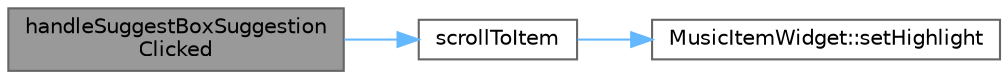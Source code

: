 digraph "handleSuggestBoxSuggestionClicked"
{
 // LATEX_PDF_SIZE
  bgcolor="transparent";
  edge [fontname=Helvetica,fontsize=10,labelfontname=Helvetica,labelfontsize=10];
  node [fontname=Helvetica,fontsize=10,shape=box,height=0.2,width=0.4];
  rankdir="LR";
  Node1 [id="Node000001",label="handleSuggestBoxSuggestion\lClicked",height=0.2,width=0.4,color="gray40", fillcolor="grey60", style="filled", fontcolor="black",tooltip="搜索框选项跳转槽函数"];
  Node1 -> Node2 [id="edge1_Node000001_Node000002",color="steelblue1",style="solid",tooltip=" "];
  Node2 [id="Node000002",label="scrollToItem",height=0.2,width=0.4,color="grey40", fillcolor="white", style="filled",URL="$class_local_song.html#a09a9f9a11a92f99bc63be245778c0903",tooltip="滚动到指定歌曲项"];
  Node2 -> Node3 [id="edge2_Node000002_Node000003",color="steelblue1",style="solid",tooltip=" "];
  Node3 [id="Node000003",label="MusicItemWidget::setHighlight",height=0.2,width=0.4,color="grey40", fillcolor="white", style="filled",URL="$class_music_item_widget.html#a3fbb7963ff8b26328805582ec091b7a2",tooltip="设置高亮提示"];
}
